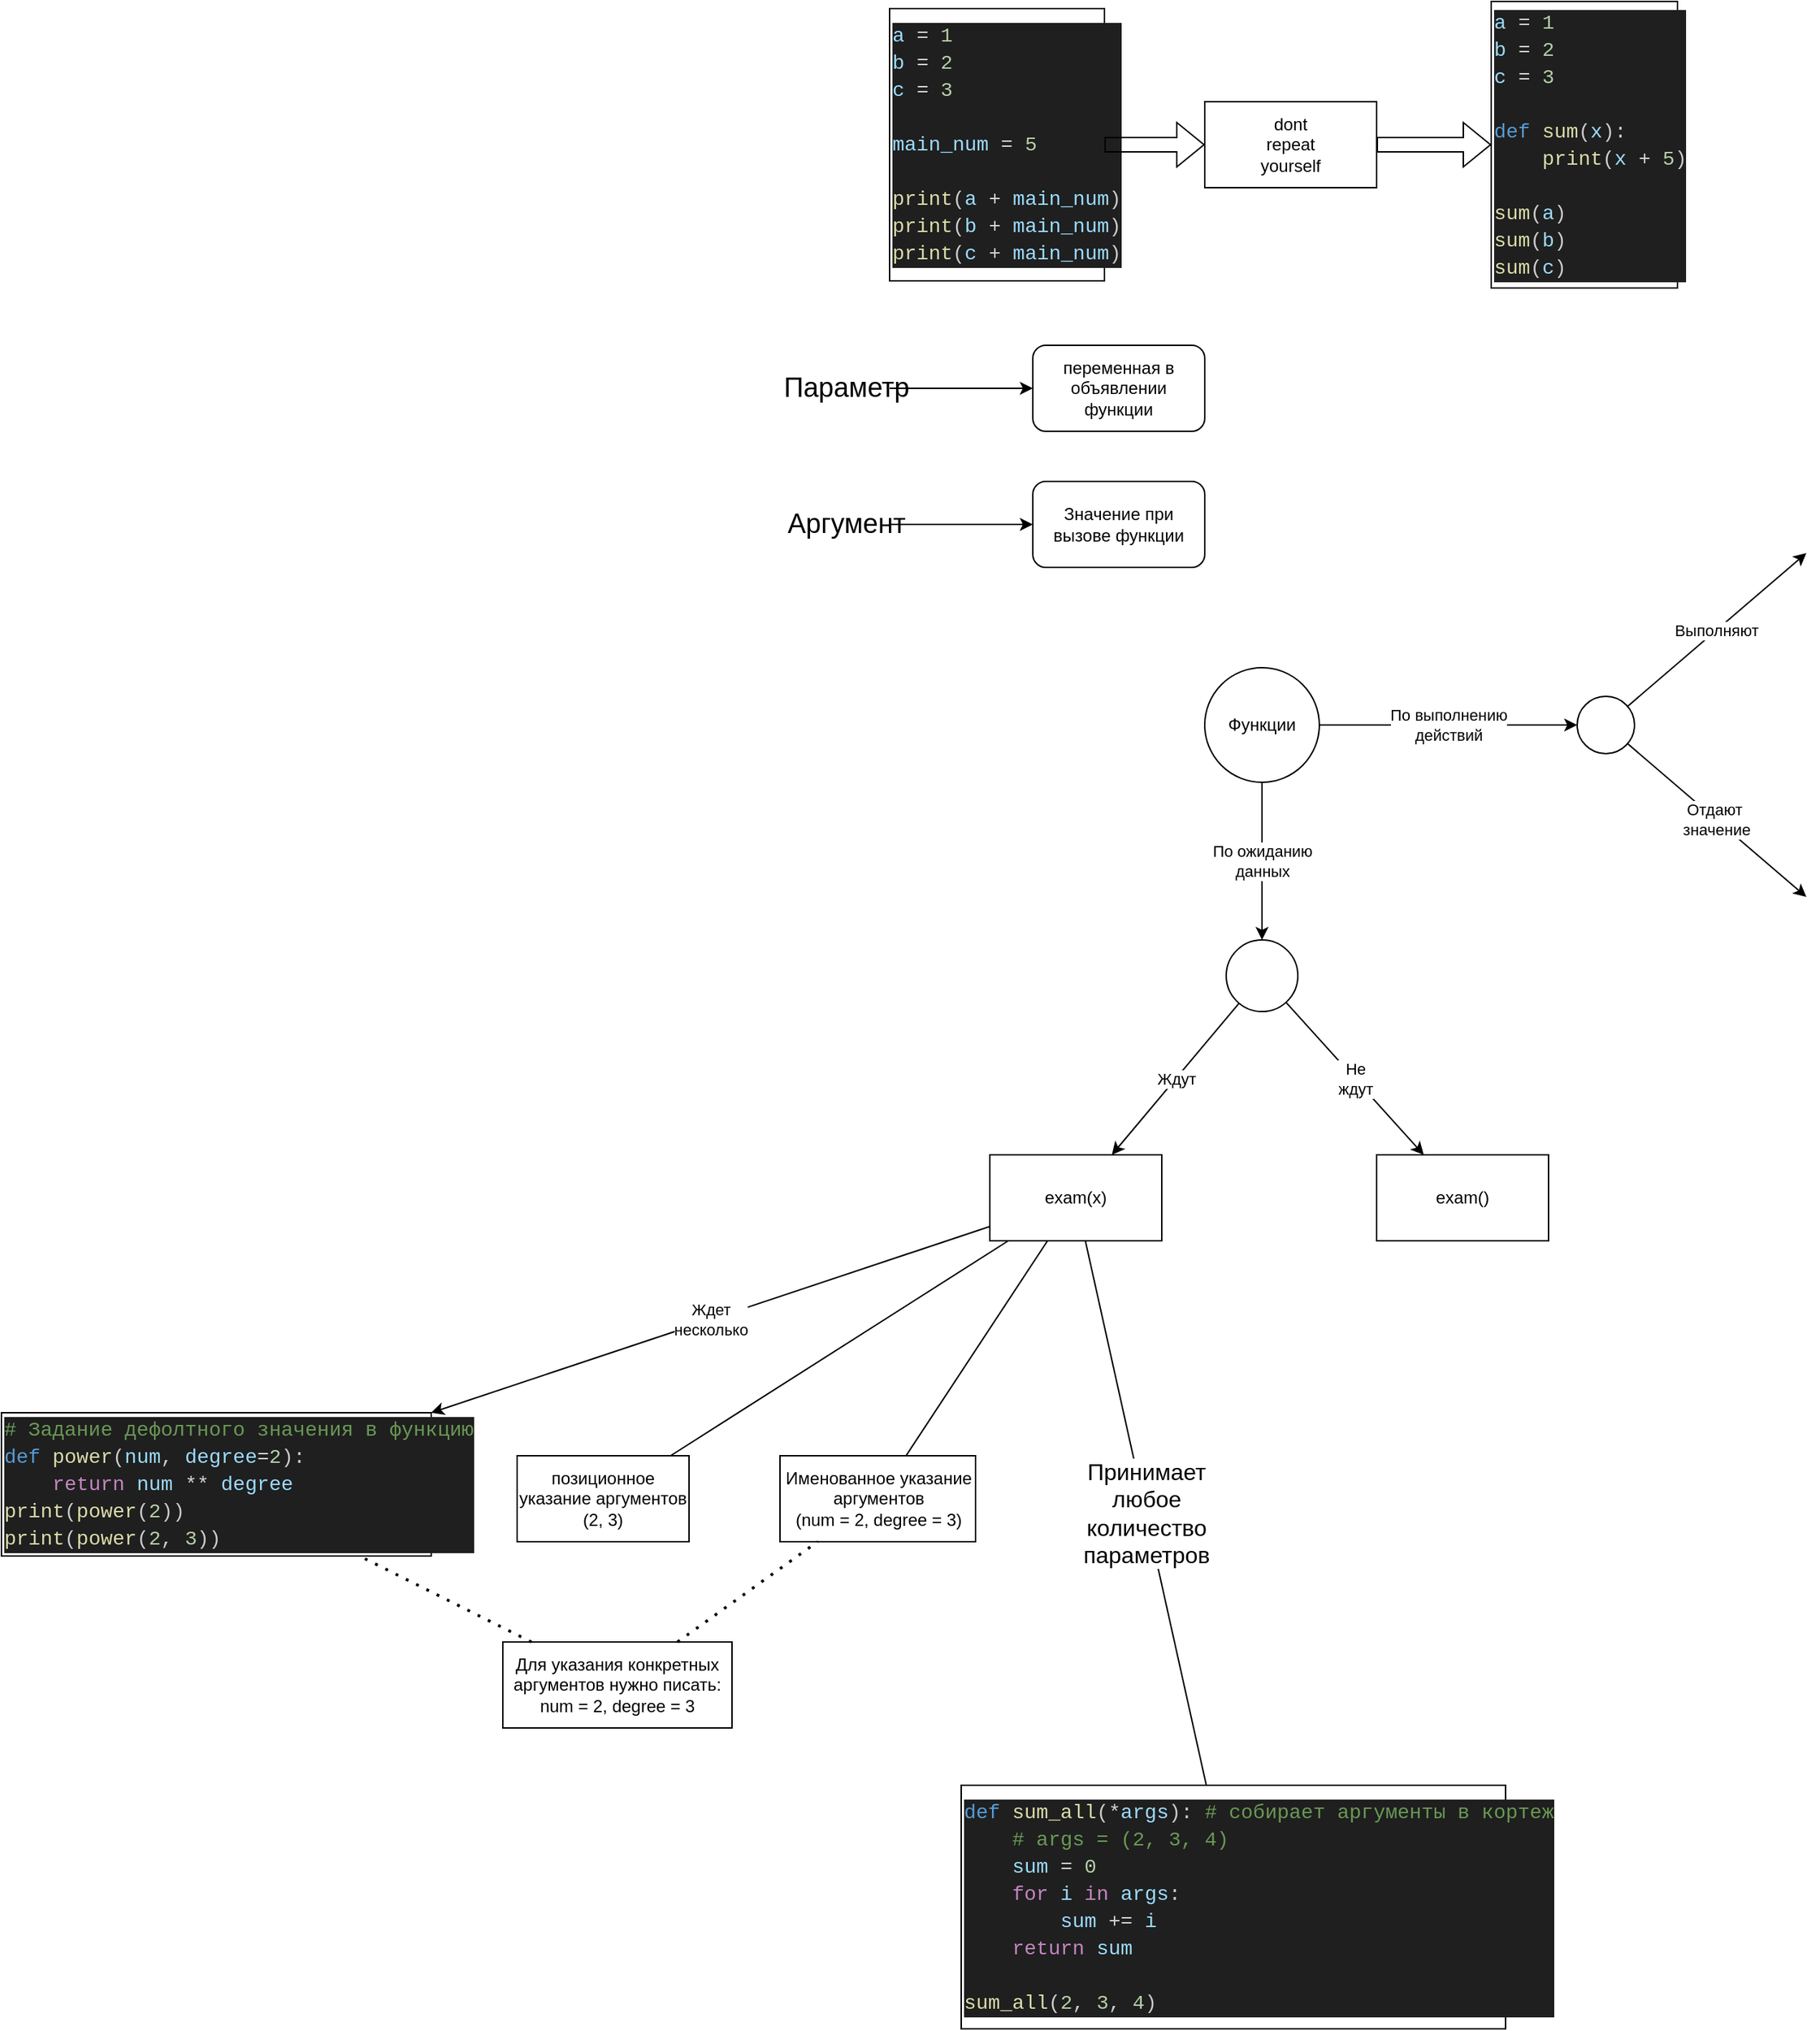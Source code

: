 <mxfile version="26.0.4">
  <diagram name="Страница — 1" id="F4xYGNjqJ55h0fLygHsa">
    <mxGraphModel dx="1761" dy="1311" grid="1" gridSize="10" guides="1" tooltips="1" connect="1" arrows="1" fold="1" page="1" pageScale="1" pageWidth="827" pageHeight="1169" math="0" shadow="0">
      <root>
        <mxCell id="0" />
        <mxCell id="1" parent="0" />
        <mxCell id="PdE7J9LeV0nIwY1Sg6r1-1" value="Функции" style="ellipse;whiteSpace=wrap;html=1;aspect=fixed;" parent="1" vertex="1">
          <mxGeometry x="330" y="700" width="80" height="80" as="geometry" />
        </mxCell>
        <mxCell id="PdE7J9LeV0nIwY1Sg6r1-2" value="&lt;div style=&quot;color: rgb(204, 204, 204); background-color: rgb(31, 31, 31); font-family: Consolas, &amp;quot;Courier New&amp;quot;, monospace; font-size: 14px; line-height: 19px; white-space: pre;&quot;&gt;&lt;div&gt;&lt;span style=&quot;color: #9cdcfe;&quot;&gt;a&lt;/span&gt; &lt;span style=&quot;color: #d4d4d4;&quot;&gt;=&lt;/span&gt; &lt;span style=&quot;color: #b5cea8;&quot;&gt;1&lt;/span&gt;&lt;/div&gt;&lt;div&gt;&lt;span style=&quot;color: #9cdcfe;&quot;&gt;b&lt;/span&gt; &lt;span style=&quot;color: #d4d4d4;&quot;&gt;=&lt;/span&gt; &lt;span style=&quot;color: #b5cea8;&quot;&gt;2&lt;/span&gt;&lt;/div&gt;&lt;div&gt;&lt;span style=&quot;color: #9cdcfe;&quot;&gt;c&lt;/span&gt; &lt;span style=&quot;color: #d4d4d4;&quot;&gt;=&lt;/span&gt; &lt;span style=&quot;color: #b5cea8;&quot;&gt;3&lt;/span&gt;&lt;/div&gt;&lt;br&gt;&lt;div&gt;&lt;span style=&quot;color: #9cdcfe;&quot;&gt;main_num&lt;/span&gt; &lt;span style=&quot;color: #d4d4d4;&quot;&gt;=&lt;/span&gt; &lt;span style=&quot;color: #b5cea8;&quot;&gt;5&lt;/span&gt;&lt;/div&gt;&lt;br&gt;&lt;div&gt;&lt;span style=&quot;color: #dcdcaa;&quot;&gt;print&lt;/span&gt;(&lt;span style=&quot;color: #9cdcfe;&quot;&gt;a&lt;/span&gt; &lt;span style=&quot;color: #d4d4d4;&quot;&gt;+&lt;/span&gt; &lt;span style=&quot;color: #9cdcfe;&quot;&gt;main_num&lt;/span&gt;)&lt;/div&gt;&lt;div&gt;&lt;span style=&quot;color: #dcdcaa;&quot;&gt;print&lt;/span&gt;(&lt;span style=&quot;color: #9cdcfe;&quot;&gt;b&lt;/span&gt; &lt;span style=&quot;color: #d4d4d4;&quot;&gt;+&lt;/span&gt; &lt;span style=&quot;color: #9cdcfe;&quot;&gt;main_num&lt;/span&gt;)&lt;/div&gt;&lt;div&gt;&lt;span style=&quot;color: #dcdcaa;&quot;&gt;print&lt;/span&gt;(&lt;span style=&quot;color: #9cdcfe;&quot;&gt;c&lt;/span&gt; &lt;span style=&quot;color: #d4d4d4;&quot;&gt;+&lt;/span&gt; &lt;span style=&quot;color: #9cdcfe;&quot;&gt;main_num&lt;/span&gt;)&lt;/div&gt;&lt;/div&gt;" style="rounded=0;whiteSpace=wrap;html=1;align=left;" parent="1" vertex="1">
          <mxGeometry x="110" y="240" width="150" height="190" as="geometry" />
        </mxCell>
        <mxCell id="PdE7J9LeV0nIwY1Sg6r1-3" value="dont&lt;div&gt;repeat&lt;/div&gt;&lt;div&gt;yourself&lt;/div&gt;" style="rounded=0;whiteSpace=wrap;html=1;" parent="1" vertex="1">
          <mxGeometry x="330" y="305" width="120" height="60" as="geometry" />
        </mxCell>
        <mxCell id="PdE7J9LeV0nIwY1Sg6r1-4" value="" style="shape=flexArrow;endArrow=classic;html=1;rounded=0;" parent="1" source="PdE7J9LeV0nIwY1Sg6r1-2" target="PdE7J9LeV0nIwY1Sg6r1-3" edge="1">
          <mxGeometry width="50" height="50" relative="1" as="geometry">
            <mxPoint x="380" y="590" as="sourcePoint" />
            <mxPoint x="430" y="540" as="targetPoint" />
          </mxGeometry>
        </mxCell>
        <mxCell id="PdE7J9LeV0nIwY1Sg6r1-5" value="&lt;div style=&quot;color: rgb(204, 204, 204); background-color: rgb(31, 31, 31); font-family: Consolas, &amp;quot;Courier New&amp;quot;, monospace; font-size: 14px; line-height: 19px; white-space: pre;&quot;&gt;&lt;div&gt;&lt;span style=&quot;color: #9cdcfe;&quot;&gt;a&lt;/span&gt; &lt;span style=&quot;color: #d4d4d4;&quot;&gt;=&lt;/span&gt; &lt;span style=&quot;color: #b5cea8;&quot;&gt;1&lt;/span&gt;&lt;/div&gt;&lt;div&gt;&lt;span style=&quot;color: #9cdcfe;&quot;&gt;b&lt;/span&gt; &lt;span style=&quot;color: #d4d4d4;&quot;&gt;=&lt;/span&gt; &lt;span style=&quot;color: #b5cea8;&quot;&gt;2&lt;/span&gt;&lt;/div&gt;&lt;div&gt;&lt;span style=&quot;color: #9cdcfe;&quot;&gt;c&lt;/span&gt; &lt;span style=&quot;color: #d4d4d4;&quot;&gt;=&lt;/span&gt; &lt;span style=&quot;color: #b5cea8;&quot;&gt;3&lt;/span&gt;&lt;/div&gt;&lt;br&gt;&lt;div&gt;&lt;span style=&quot;color: #569cd6;&quot;&gt;def&lt;/span&gt; &lt;span style=&quot;color: #dcdcaa;&quot;&gt;sum&lt;/span&gt;(&lt;span style=&quot;color: #9cdcfe;&quot;&gt;x&lt;/span&gt;):&lt;/div&gt;&lt;div&gt;&amp;nbsp; &amp;nbsp; &lt;span style=&quot;color: #dcdcaa;&quot;&gt;print&lt;/span&gt;(&lt;span style=&quot;color: #9cdcfe;&quot;&gt;x&lt;/span&gt; &lt;span style=&quot;color: #d4d4d4;&quot;&gt;+&lt;/span&gt; &lt;span style=&quot;color: #b5cea8;&quot;&gt;5&lt;/span&gt;)&lt;/div&gt;&lt;br&gt;&lt;div&gt;&lt;span style=&quot;color: #dcdcaa;&quot;&gt;sum&lt;/span&gt;(&lt;span style=&quot;color: #9cdcfe;&quot;&gt;a&lt;/span&gt;)&lt;/div&gt;&lt;div&gt;&lt;span style=&quot;color: #dcdcaa;&quot;&gt;sum&lt;/span&gt;(&lt;span style=&quot;color: #9cdcfe;&quot;&gt;b&lt;/span&gt;)&lt;/div&gt;&lt;div&gt;&lt;span style=&quot;color: #dcdcaa;&quot;&gt;sum&lt;/span&gt;(&lt;span style=&quot;color: #9cdcfe;&quot;&gt;c&lt;/span&gt;)&lt;/div&gt;&lt;/div&gt;" style="rounded=0;whiteSpace=wrap;html=1;align=left;" parent="1" vertex="1">
          <mxGeometry x="530" y="235" width="130" height="200" as="geometry" />
        </mxCell>
        <mxCell id="PdE7J9LeV0nIwY1Sg6r1-6" value="" style="shape=flexArrow;endArrow=classic;html=1;rounded=0;" parent="1" source="PdE7J9LeV0nIwY1Sg6r1-3" target="PdE7J9LeV0nIwY1Sg6r1-5" edge="1">
          <mxGeometry width="50" height="50" relative="1" as="geometry">
            <mxPoint x="270" y="345" as="sourcePoint" />
            <mxPoint x="340" y="345" as="targetPoint" />
          </mxGeometry>
        </mxCell>
        <mxCell id="PdE7J9LeV0nIwY1Sg6r1-7" value="По ожиданию&lt;div&gt;данных&lt;/div&gt;" style="endArrow=classic;html=1;rounded=0;" parent="1" source="PdE7J9LeV0nIwY1Sg6r1-1" target="PdE7J9LeV0nIwY1Sg6r1-8" edge="1">
          <mxGeometry width="50" height="50" relative="1" as="geometry">
            <mxPoint x="140" y="910" as="sourcePoint" />
            <mxPoint x="370" y="930" as="targetPoint" />
          </mxGeometry>
        </mxCell>
        <mxCell id="PdE7J9LeV0nIwY1Sg6r1-8" value="" style="ellipse;whiteSpace=wrap;html=1;aspect=fixed;" parent="1" vertex="1">
          <mxGeometry x="345" y="890" width="50" height="50" as="geometry" />
        </mxCell>
        <mxCell id="PdE7J9LeV0nIwY1Sg6r1-9" value="Ждут" style="endArrow=classic;html=1;rounded=0;" parent="1" source="PdE7J9LeV0nIwY1Sg6r1-8" target="PdE7J9LeV0nIwY1Sg6r1-16" edge="1">
          <mxGeometry width="50" height="50" relative="1" as="geometry">
            <mxPoint x="340" y="770" as="sourcePoint" />
            <mxPoint x="250" y="1040" as="targetPoint" />
          </mxGeometry>
        </mxCell>
        <mxCell id="PdE7J9LeV0nIwY1Sg6r1-10" value="Не&lt;div&gt;ждут&lt;/div&gt;" style="endArrow=classic;html=1;rounded=0;" parent="1" source="PdE7J9LeV0nIwY1Sg6r1-8" target="PdE7J9LeV0nIwY1Sg6r1-15" edge="1">
          <mxGeometry width="50" height="50" relative="1" as="geometry">
            <mxPoint x="340" y="770" as="sourcePoint" />
            <mxPoint x="480" y="1040" as="targetPoint" />
          </mxGeometry>
        </mxCell>
        <mxCell id="PdE7J9LeV0nIwY1Sg6r1-11" value="По выполнению&lt;div&gt;действий&lt;/div&gt;" style="endArrow=classic;html=1;rounded=0;" parent="1" source="PdE7J9LeV0nIwY1Sg6r1-1" target="PdE7J9LeV0nIwY1Sg6r1-12" edge="1">
          <mxGeometry width="50" height="50" relative="1" as="geometry">
            <mxPoint x="380" y="590" as="sourcePoint" />
            <mxPoint x="590" y="740" as="targetPoint" />
          </mxGeometry>
        </mxCell>
        <mxCell id="PdE7J9LeV0nIwY1Sg6r1-12" value="" style="ellipse;whiteSpace=wrap;html=1;aspect=fixed;" parent="1" vertex="1">
          <mxGeometry x="590" y="720" width="40" height="40" as="geometry" />
        </mxCell>
        <mxCell id="PdE7J9LeV0nIwY1Sg6r1-13" value="Выполняют" style="endArrow=classic;html=1;rounded=0;" parent="1" source="PdE7J9LeV0nIwY1Sg6r1-12" edge="1">
          <mxGeometry width="50" height="50" relative="1" as="geometry">
            <mxPoint x="380" y="590" as="sourcePoint" />
            <mxPoint x="750" y="620" as="targetPoint" />
          </mxGeometry>
        </mxCell>
        <mxCell id="PdE7J9LeV0nIwY1Sg6r1-14" value="Отдают&amp;nbsp;&lt;div&gt;значение&lt;/div&gt;" style="endArrow=classic;html=1;rounded=0;" parent="1" source="PdE7J9LeV0nIwY1Sg6r1-12" edge="1">
          <mxGeometry width="50" height="50" relative="1" as="geometry">
            <mxPoint x="380" y="590" as="sourcePoint" />
            <mxPoint x="750" y="860" as="targetPoint" />
          </mxGeometry>
        </mxCell>
        <mxCell id="PdE7J9LeV0nIwY1Sg6r1-15" value="exam()" style="rounded=0;whiteSpace=wrap;html=1;" parent="1" vertex="1">
          <mxGeometry x="450" y="1040" width="120" height="60" as="geometry" />
        </mxCell>
        <mxCell id="PdE7J9LeV0nIwY1Sg6r1-16" value="exam(x)" style="rounded=0;whiteSpace=wrap;html=1;" parent="1" vertex="1">
          <mxGeometry x="180" y="1040" width="120" height="60" as="geometry" />
        </mxCell>
        <mxCell id="PdE7J9LeV0nIwY1Sg6r1-17" value="Параметр" style="text;html=1;align=center;verticalAlign=middle;whiteSpace=wrap;rounded=0;fontSize=19;" parent="1" vertex="1">
          <mxGeometry x="50" y="490" width="60" height="30" as="geometry" />
        </mxCell>
        <mxCell id="PdE7J9LeV0nIwY1Sg6r1-18" value="Аргумент" style="text;html=1;align=center;verticalAlign=middle;whiteSpace=wrap;rounded=0;fontSize=19;" parent="1" vertex="1">
          <mxGeometry x="50" y="585" width="60" height="30" as="geometry" />
        </mxCell>
        <mxCell id="PdE7J9LeV0nIwY1Sg6r1-19" value="переменная в объявлении функции" style="rounded=1;whiteSpace=wrap;html=1;" parent="1" vertex="1">
          <mxGeometry x="210" y="475" width="120" height="60" as="geometry" />
        </mxCell>
        <mxCell id="PdE7J9LeV0nIwY1Sg6r1-20" value="Значение при вызове функции" style="rounded=1;whiteSpace=wrap;html=1;" parent="1" vertex="1">
          <mxGeometry x="210" y="570" width="120" height="60" as="geometry" />
        </mxCell>
        <mxCell id="PdE7J9LeV0nIwY1Sg6r1-21" value="" style="endArrow=classic;html=1;rounded=0;" parent="1" source="PdE7J9LeV0nIwY1Sg6r1-17" target="PdE7J9LeV0nIwY1Sg6r1-19" edge="1">
          <mxGeometry width="50" height="50" relative="1" as="geometry">
            <mxPoint x="270" y="640" as="sourcePoint" />
            <mxPoint x="320" y="590" as="targetPoint" />
          </mxGeometry>
        </mxCell>
        <mxCell id="PdE7J9LeV0nIwY1Sg6r1-23" value="" style="endArrow=classic;html=1;rounded=0;" parent="1" source="PdE7J9LeV0nIwY1Sg6r1-18" target="PdE7J9LeV0nIwY1Sg6r1-20" edge="1">
          <mxGeometry width="50" height="50" relative="1" as="geometry">
            <mxPoint x="120" y="515" as="sourcePoint" />
            <mxPoint x="220" y="515" as="targetPoint" />
          </mxGeometry>
        </mxCell>
        <mxCell id="w7kteuL-NjlQMELktgoz-1" value="Ждет&lt;div&gt;несколько&lt;/div&gt;" style="endArrow=classic;html=1;rounded=0;" edge="1" parent="1" source="PdE7J9LeV0nIwY1Sg6r1-16" target="w7kteuL-NjlQMELktgoz-2">
          <mxGeometry width="50" height="50" relative="1" as="geometry">
            <mxPoint x="300" y="1187" as="sourcePoint" />
            <mxPoint x="90" y="1187" as="targetPoint" />
          </mxGeometry>
        </mxCell>
        <mxCell id="w7kteuL-NjlQMELktgoz-2" value="&lt;div style=&quot;color: rgb(204, 204, 204); background-color: rgb(31, 31, 31); font-family: Consolas, &amp;quot;Courier New&amp;quot;, monospace; font-size: 14px; line-height: 19px; white-space: pre;&quot;&gt;&lt;div&gt;&lt;span style=&quot;color: #6a9955;&quot;&gt;# Задание дефолтного значения в функцию&lt;/span&gt;&lt;/div&gt;&lt;div&gt;&lt;span style=&quot;color: #569cd6;&quot;&gt;def&lt;/span&gt; &lt;span style=&quot;color: #dcdcaa;&quot;&gt;power&lt;/span&gt;(&lt;span style=&quot;color: #9cdcfe;&quot;&gt;num&lt;/span&gt;, &lt;span style=&quot;color: #9cdcfe;&quot;&gt;degree&lt;/span&gt;&lt;span style=&quot;color: #d4d4d4;&quot;&gt;=&lt;/span&gt;&lt;span style=&quot;color: #b5cea8;&quot;&gt;2&lt;/span&gt;):&lt;/div&gt;&lt;div&gt;&amp;nbsp; &amp;nbsp; &lt;span style=&quot;color: #c586c0;&quot;&gt;return&lt;/span&gt; &lt;span style=&quot;color: #9cdcfe;&quot;&gt;num&lt;/span&gt; &lt;span style=&quot;color: #d4d4d4;&quot;&gt;**&lt;/span&gt; &lt;span style=&quot;color: #9cdcfe;&quot;&gt;degree&lt;/span&gt;&lt;/div&gt;&lt;div&gt;&lt;span style=&quot;color: #dcdcaa;&quot;&gt;print&lt;/span&gt;(&lt;span style=&quot;color: #dcdcaa;&quot;&gt;power&lt;/span&gt;(&lt;span style=&quot;color: #b5cea8;&quot;&gt;2&lt;/span&gt;))&lt;/div&gt;&lt;div&gt;&lt;span style=&quot;color: #dcdcaa;&quot;&gt;print&lt;/span&gt;(&lt;span style=&quot;color: #dcdcaa;&quot;&gt;power&lt;/span&gt;(&lt;span style=&quot;color: #b5cea8;&quot;&gt;2&lt;/span&gt;, &lt;span style=&quot;color: #b5cea8;&quot;&gt;3&lt;/span&gt;))&lt;/div&gt;&lt;/div&gt;" style="rounded=0;whiteSpace=wrap;html=1;align=left;" vertex="1" parent="1">
          <mxGeometry x="-510" y="1220" width="300" height="100" as="geometry" />
        </mxCell>
        <mxCell id="w7kteuL-NjlQMELktgoz-3" value="Для указания конкретных аргументов нужно писать:&lt;div&gt;num = 2, degree = 3&lt;/div&gt;" style="rounded=0;whiteSpace=wrap;html=1;" vertex="1" parent="1">
          <mxGeometry x="-160" y="1380" width="160" height="60" as="geometry" />
        </mxCell>
        <mxCell id="w7kteuL-NjlQMELktgoz-4" value="" style="endArrow=none;dashed=1;html=1;dashPattern=1 3;strokeWidth=2;rounded=0;" edge="1" parent="1" source="w7kteuL-NjlQMELktgoz-3" target="w7kteuL-NjlQMELktgoz-2">
          <mxGeometry width="50" height="50" relative="1" as="geometry">
            <mxPoint x="-120" y="1410" as="sourcePoint" />
            <mxPoint x="-70" y="1360" as="targetPoint" />
          </mxGeometry>
        </mxCell>
        <mxCell id="w7kteuL-NjlQMELktgoz-5" value="позиционное указание аргументов&lt;div&gt;(2, 3)&lt;/div&gt;" style="rounded=0;whiteSpace=wrap;html=1;" vertex="1" parent="1">
          <mxGeometry x="-150" y="1250" width="120" height="60" as="geometry" />
        </mxCell>
        <mxCell id="w7kteuL-NjlQMELktgoz-6" value="Именованное указание аргументов&lt;div&gt;(num = 2, degree = 3)&lt;/div&gt;" style="rounded=0;whiteSpace=wrap;html=1;" vertex="1" parent="1">
          <mxGeometry x="33.5" y="1250" width="136.5" height="60" as="geometry" />
        </mxCell>
        <mxCell id="w7kteuL-NjlQMELktgoz-7" value="" style="endArrow=none;html=1;rounded=0;" edge="1" parent="1" source="w7kteuL-NjlQMELktgoz-5" target="PdE7J9LeV0nIwY1Sg6r1-16">
          <mxGeometry width="50" height="50" relative="1" as="geometry">
            <mxPoint x="200" y="1390" as="sourcePoint" />
            <mxPoint x="250" y="1340" as="targetPoint" />
          </mxGeometry>
        </mxCell>
        <mxCell id="w7kteuL-NjlQMELktgoz-8" value="" style="endArrow=none;html=1;rounded=0;" edge="1" parent="1" source="w7kteuL-NjlQMELktgoz-6" target="PdE7J9LeV0nIwY1Sg6r1-16">
          <mxGeometry width="50" height="50" relative="1" as="geometry">
            <mxPoint x="200" y="1390" as="sourcePoint" />
            <mxPoint x="250" y="1340" as="targetPoint" />
          </mxGeometry>
        </mxCell>
        <mxCell id="w7kteuL-NjlQMELktgoz-9" value="" style="endArrow=none;dashed=1;html=1;dashPattern=1 3;strokeWidth=2;rounded=0;" edge="1" parent="1" source="w7kteuL-NjlQMELktgoz-3" target="w7kteuL-NjlQMELktgoz-6">
          <mxGeometry width="50" height="50" relative="1" as="geometry">
            <mxPoint x="-120" y="1410" as="sourcePoint" />
            <mxPoint x="-70" y="1360" as="targetPoint" />
          </mxGeometry>
        </mxCell>
        <mxCell id="w7kteuL-NjlQMELktgoz-10" value="&lt;div style=&quot;color: rgb(204, 204, 204); background-color: rgb(31, 31, 31); font-family: Consolas, &amp;quot;Courier New&amp;quot;, monospace; font-size: 14px; line-height: 19px; white-space: pre;&quot;&gt;&lt;div style=&quot;color: rgb(204, 204, 204); background-color: rgb(31, 31, 31); line-height: 19px;&quot;&gt;&lt;div&gt;&lt;span style=&quot;color: #569cd6;&quot;&gt;def&lt;/span&gt; &lt;span style=&quot;color: #dcdcaa;&quot;&gt;sum_all&lt;/span&gt;(&lt;span style=&quot;color: #d4d4d4;&quot;&gt;*&lt;/span&gt;&lt;span style=&quot;color: #9cdcfe;&quot;&gt;args&lt;/span&gt;): &lt;span style=&quot;color: #6a9955;&quot;&gt;# собирает аргументы в кортеж&lt;/span&gt;&lt;/div&gt;&lt;div&gt;&amp;nbsp; &amp;nbsp; &lt;span style=&quot;color: #6a9955;&quot;&gt;# args = (2, 3, 4)&lt;/span&gt;&lt;/div&gt;&lt;div&gt;&amp;nbsp; &amp;nbsp; &lt;span style=&quot;color: #9cdcfe;&quot;&gt;sum&lt;/span&gt; &lt;span style=&quot;color: #d4d4d4;&quot;&gt;=&lt;/span&gt; &lt;span style=&quot;color: #b5cea8;&quot;&gt;0&lt;/span&gt;&lt;/div&gt;&lt;div&gt;&amp;nbsp; &amp;nbsp; &lt;span style=&quot;color: #c586c0;&quot;&gt;for&lt;/span&gt; &lt;span style=&quot;color: #9cdcfe;&quot;&gt;i&lt;/span&gt; &lt;span style=&quot;color: #c586c0;&quot;&gt;in&lt;/span&gt; &lt;span style=&quot;color: #9cdcfe;&quot;&gt;args&lt;/span&gt;:&lt;/div&gt;&lt;div&gt;&amp;nbsp; &amp;nbsp; &amp;nbsp; &amp;nbsp; &lt;span style=&quot;color: #9cdcfe;&quot;&gt;sum&lt;/span&gt; &lt;span style=&quot;color: #d4d4d4;&quot;&gt;+=&lt;/span&gt; &lt;span style=&quot;color: #9cdcfe;&quot;&gt;i&lt;/span&gt;&lt;/div&gt;&lt;div&gt;&amp;nbsp; &amp;nbsp; &lt;span style=&quot;color: #c586c0;&quot;&gt;return&lt;/span&gt; &lt;span style=&quot;color: #9cdcfe;&quot;&gt;sum&lt;/span&gt;&lt;/div&gt;&lt;br&gt;&lt;div&gt;&lt;span style=&quot;color: #dcdcaa;&quot;&gt;sum_all&lt;/span&gt;(&lt;span style=&quot;color: #b5cea8;&quot;&gt;2&lt;/span&gt;, &lt;span style=&quot;color: #b5cea8;&quot;&gt;3&lt;/span&gt;, &lt;span style=&quot;color: #b5cea8;&quot;&gt;4&lt;/span&gt;)&lt;/div&gt;&lt;/div&gt;&lt;/div&gt;" style="rounded=0;whiteSpace=wrap;html=1;align=left;" vertex="1" parent="1">
          <mxGeometry x="160" y="1480" width="380" height="170" as="geometry" />
        </mxCell>
        <mxCell id="w7kteuL-NjlQMELktgoz-11" value="Принимает&lt;div&gt;любое&lt;/div&gt;&lt;div&gt;количество&lt;/div&gt;&lt;div&gt;параметров&lt;/div&gt;" style="endArrow=none;html=1;rounded=0;fontSize=16;" edge="1" parent="1" source="w7kteuL-NjlQMELktgoz-10" target="PdE7J9LeV0nIwY1Sg6r1-16">
          <mxGeometry width="50" height="50" relative="1" as="geometry">
            <mxPoint x="190" y="1370" as="sourcePoint" />
            <mxPoint x="240" y="1320" as="targetPoint" />
          </mxGeometry>
        </mxCell>
      </root>
    </mxGraphModel>
  </diagram>
</mxfile>
